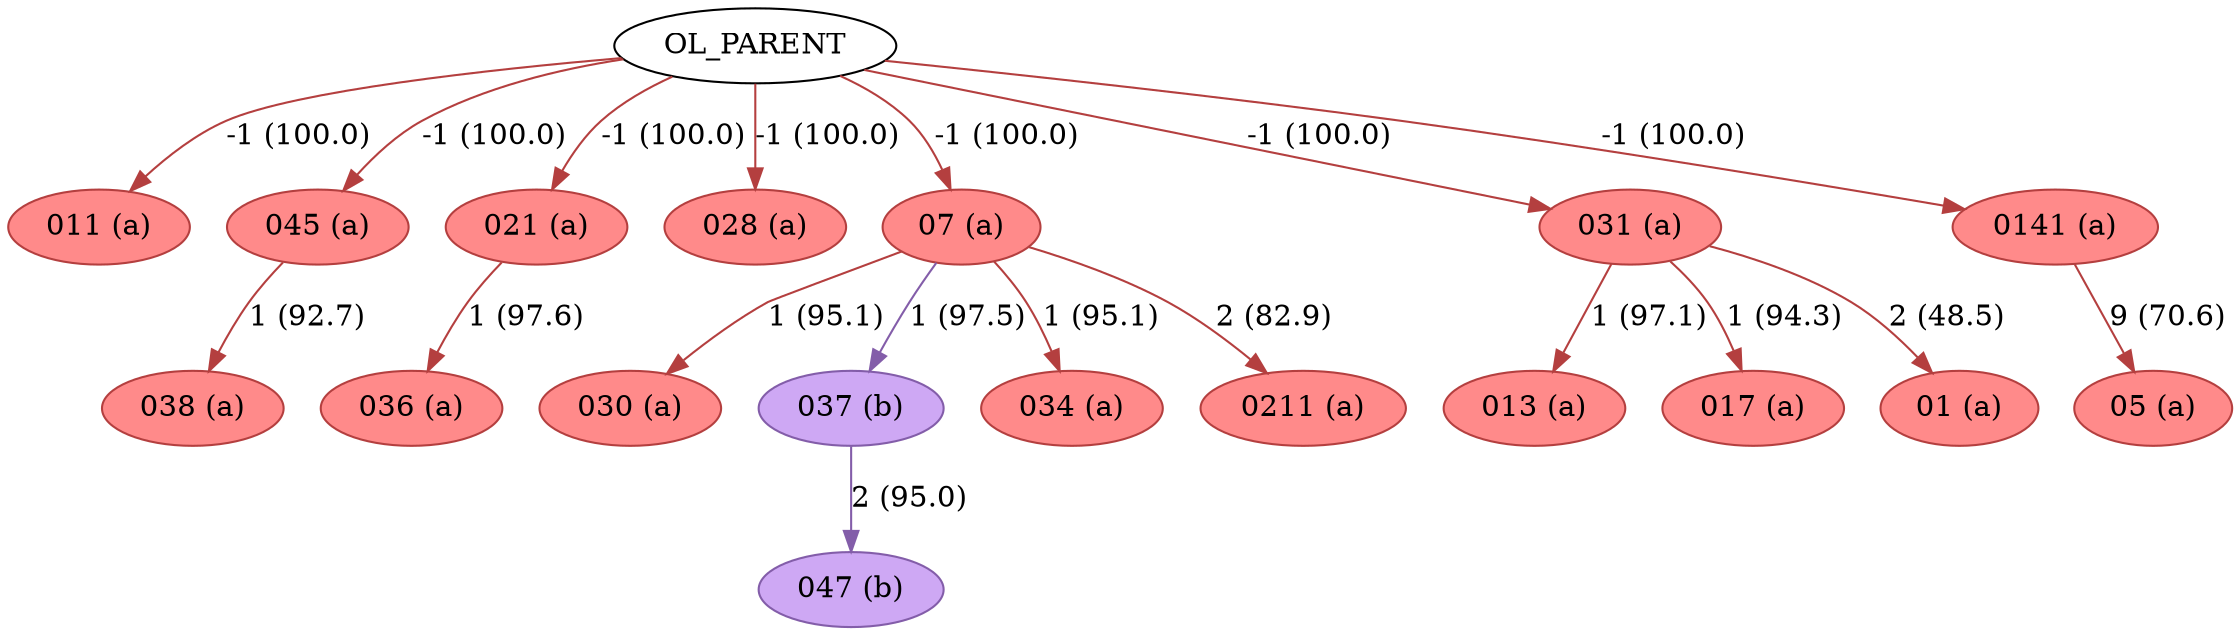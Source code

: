 strict digraph G {
"013 (a)" [fillcolor="#FF8A8A", color="#b43f3f", style=filled];
"011 (a)" [fillcolor="#FF8A8A", color="#b43f3f", style=filled];
"017 (a)" [fillcolor="#FF8A8A", color="#b43f3f", style=filled];
"045 (a)" [fillcolor="#FF8A8A", color="#b43f3f", style=filled];
"021 (a)" [fillcolor="#FF8A8A", color="#b43f3f", style=filled];
"030 (a)" [fillcolor="#FF8A8A", color="#b43f3f", style=filled];
"028 (a)" [fillcolor="#FF8A8A", color="#b43f3f", style=filled];
"05 (a)" [fillcolor="#FF8A8A", color="#b43f3f", style=filled];
"036 (a)" [fillcolor="#FF8A8A", color="#b43f3f", style=filled];
"07 (a)" [fillcolor="#FF8A8A", color="#b43f3f", style=filled];
"037 (b)" [fillcolor="#CEA8F4", color="#835da9", style=filled];
"047 (b)" [fillcolor="#CEA8F4", color="#835da9", style=filled];
"038 (a)" [fillcolor="#FF8A8A", color="#b43f3f", style=filled];
OL_PARENT;
"034 (a)" [fillcolor="#FF8A8A", color="#b43f3f", style=filled];
"031 (a)" [fillcolor="#FF8A8A", color="#b43f3f", style=filled];
"0141 (a)" [fillcolor="#FF8A8A", color="#b43f3f", style=filled];
"01 (a)" [fillcolor="#FF8A8A", color="#b43f3f", style=filled];
"0211 (a)" [fillcolor="#FF8A8A", color="#b43f3f", style=filled];
"045 (a)" -> "038 (a)"  [color="#b43f3f", label="1 (92.7)"];
"021 (a)" -> "036 (a)"  [color="#b43f3f", label="1 (97.6)"];
"07 (a)" -> "037 (b)"  [color="#835da9", label="1 (97.5)"];
"07 (a)" -> "0211 (a)"  [color="#b43f3f", label="2 (82.9)"];
"07 (a)" -> "030 (a)"  [color="#b43f3f", label="1 (95.1)"];
"07 (a)" -> "034 (a)"  [color="#b43f3f", label="1 (95.1)"];
"037 (b)" -> "047 (b)"  [color="#835da9", label="2 (95.0)"];
OL_PARENT -> "07 (a)"  [color="#b43f3f", label="-1 (100.0)"];
OL_PARENT -> "028 (a)"  [color="#b43f3f", label="-1 (100.0)"];
OL_PARENT -> "011 (a)"  [color="#b43f3f", label="-1 (100.0)"];
OL_PARENT -> "045 (a)"  [color="#b43f3f", label="-1 (100.0)"];
OL_PARENT -> "021 (a)"  [color="#b43f3f", label="-1 (100.0)"];
OL_PARENT -> "0141 (a)"  [color="#b43f3f", label="-1 (100.0)"];
OL_PARENT -> "031 (a)"  [color="#b43f3f", label="-1 (100.0)"];
"031 (a)" -> "01 (a)"  [color="#b43f3f", label="2 (48.5)"];
"031 (a)" -> "017 (a)"  [color="#b43f3f", label="1 (94.3)"];
"031 (a)" -> "013 (a)"  [color="#b43f3f", label="1 (97.1)"];
"0141 (a)" -> "05 (a)"  [color="#b43f3f", label="9 (70.6)"];
}
